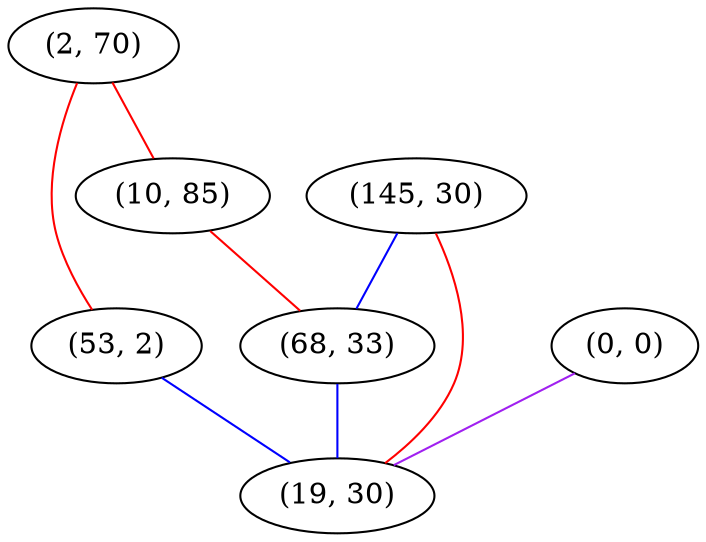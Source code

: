 graph "" {
"(2, 70)";
"(145, 30)";
"(53, 2)";
"(10, 85)";
"(0, 0)";
"(68, 33)";
"(19, 30)";
"(2, 70)" -- "(10, 85)"  [color=red, key=0, weight=1];
"(2, 70)" -- "(53, 2)"  [color=red, key=0, weight=1];
"(145, 30)" -- "(68, 33)"  [color=blue, key=0, weight=3];
"(145, 30)" -- "(19, 30)"  [color=red, key=0, weight=1];
"(53, 2)" -- "(19, 30)"  [color=blue, key=0, weight=3];
"(10, 85)" -- "(68, 33)"  [color=red, key=0, weight=1];
"(0, 0)" -- "(19, 30)"  [color=purple, key=0, weight=4];
"(68, 33)" -- "(19, 30)"  [color=blue, key=0, weight=3];
}
